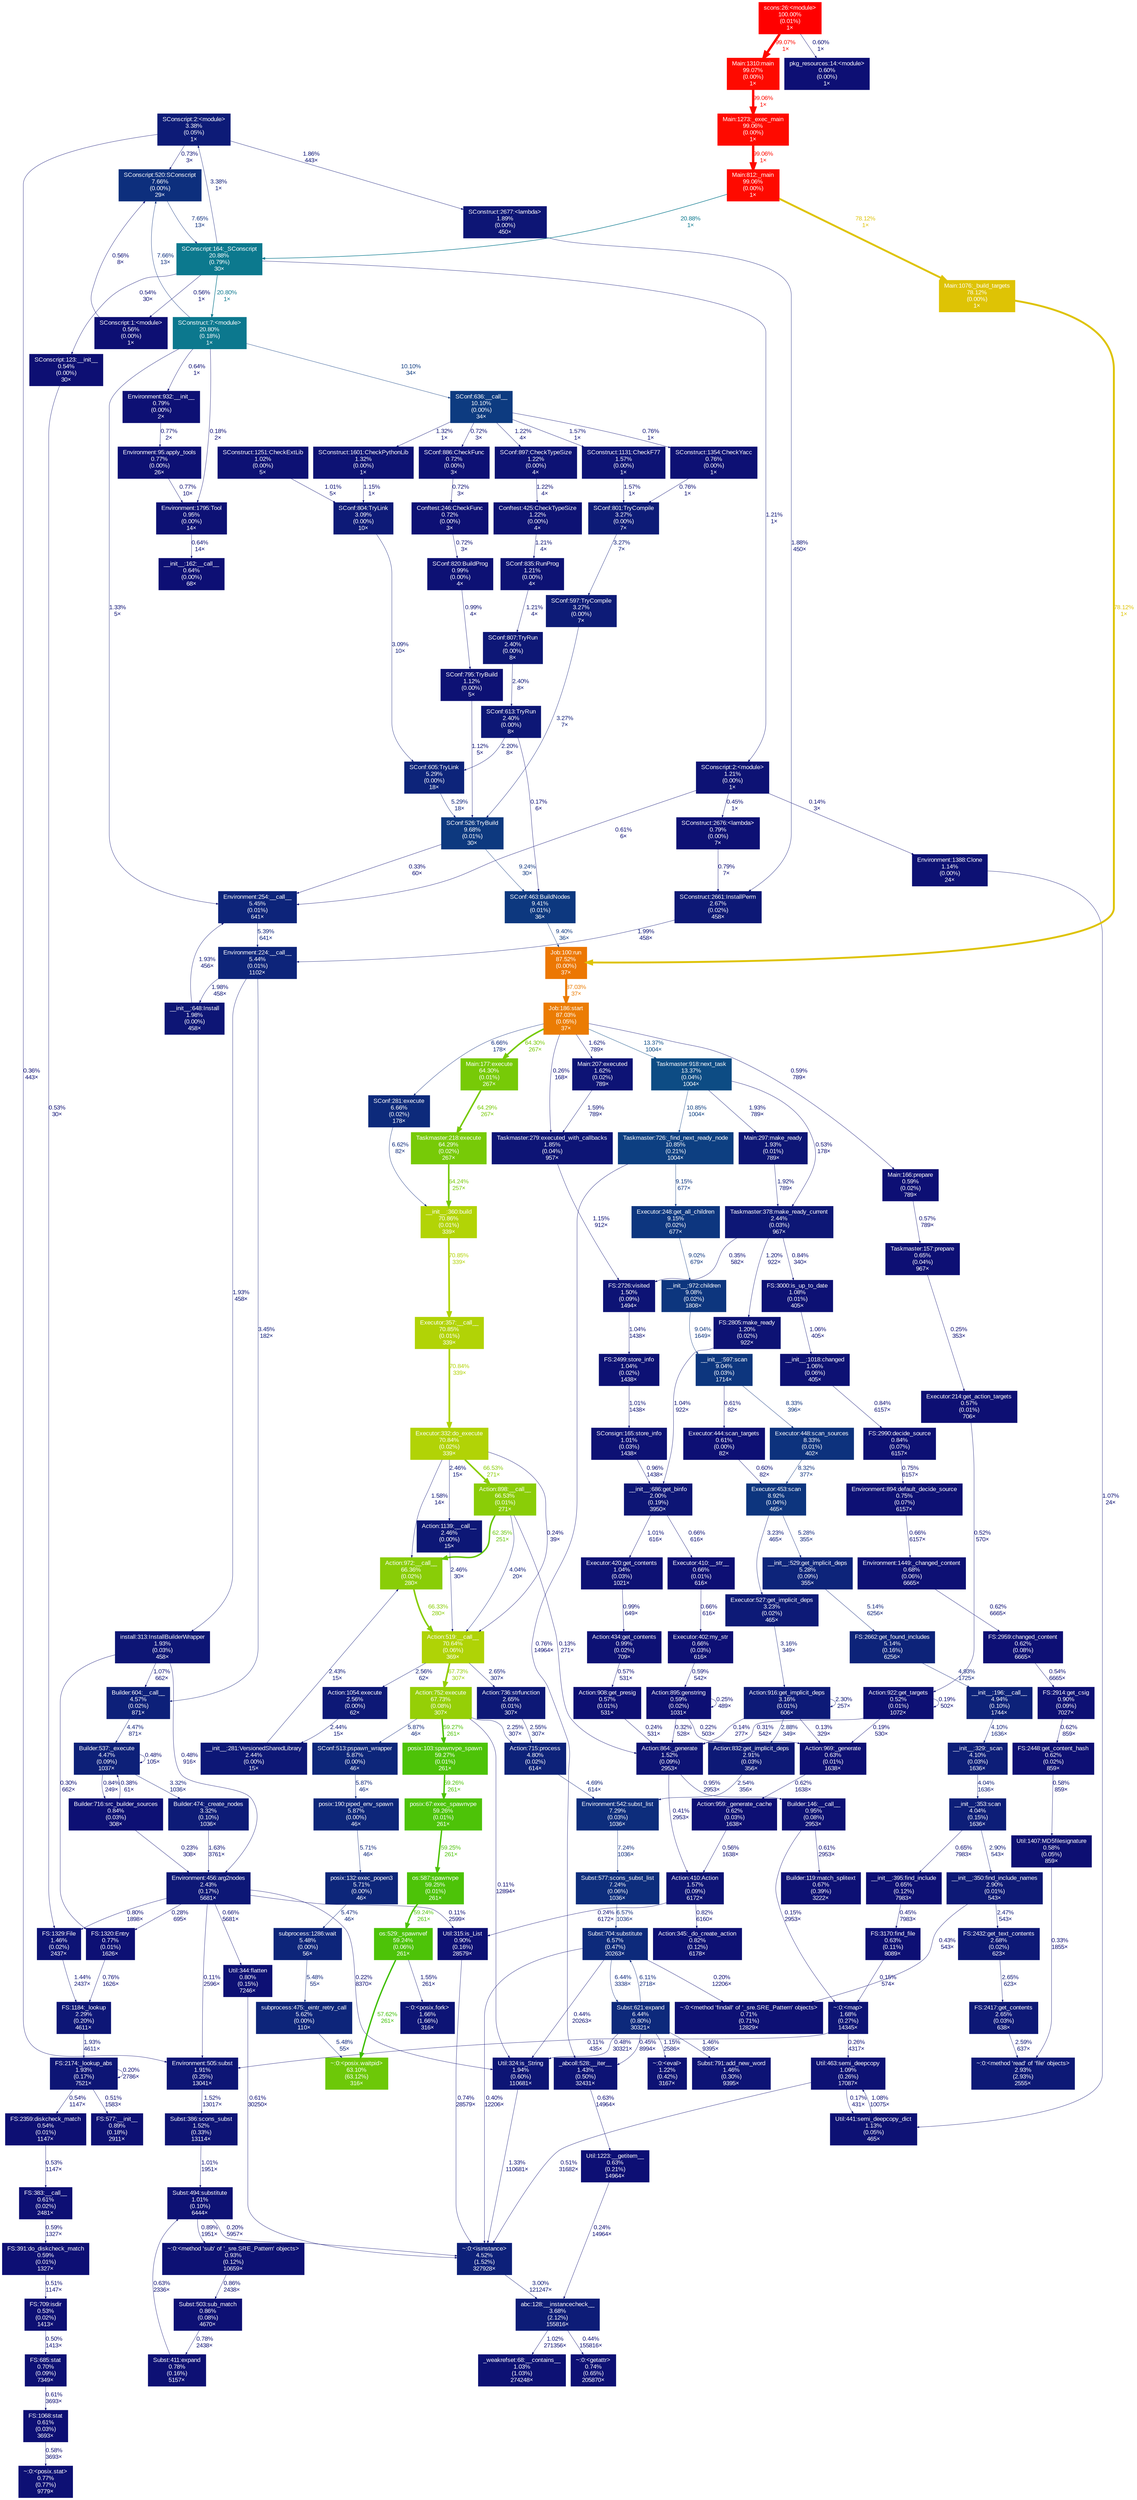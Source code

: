 digraph {
	graph [ranksep=0.25, fontname=Arial, nodesep=0.125];
	node [fontname=Arial, style=filled, height=0, width=0, shape=box, fontcolor=white];
	edge [fontname=Arial];
	0 [color="#0d1575", fontcolor="#ffffff", fontsize="10.00", label="FS:2174:_lookup_abs\n1.93%\n(0.17%)\n7521×"];
	0 -> 0 [color="#0d0e73", label="0.20%\n2786×", arrowsize="0.35", fontsize="10.00", fontcolor="#0d0e73", labeldistance="0.50", penwidth="0.50"];
	0 -> 924 [color="#0d0f73", label="0.51%\n1583×", arrowsize="0.35", fontsize="10.00", fontcolor="#0d0f73", labeldistance="0.50", penwidth="0.50"];
	0 -> 1458 [color="#0d0f73", label="0.54%\n1147×", arrowsize="0.35", fontsize="10.00", fontcolor="#0d0f73", labeldistance="0.50", penwidth="0.50"];
	1 [color="#0d1676", fontcolor="#ffffff", fontsize="10.00", label="FS:1184:_lookup\n2.29%\n(0.20%)\n4611×"];
	1 -> 0 [color="#0d1575", label="1.93%\n4611×", arrowsize="0.35", fontsize="10.00", fontcolor="#0d1575", labeldistance="0.50", penwidth="0.50"];
	3 [color="#0d1475", fontcolor="#ffffff", fontsize="10.00", label="Taskmaster:279:executed_with_callbacks\n1.85%\n(0.04%)\n957×"];
	3 -> 220 [color="#0d1174", label="1.15%\n912×", arrowsize="0.35", fontsize="10.00", fontcolor="#0d1174", labeldistance="0.50", penwidth="0.50"];
	8 [color="#0d3f81", fontcolor="#ffffff", fontsize="10.00", label="Taskmaster:726:_find_next_ready_node\n10.85%\n(0.21%)\n1004×"];
	8 -> 555 [color="#0d1074", label="0.76%\n14964×", arrowsize="0.35", fontsize="10.00", fontcolor="#0d1074", labeldistance="0.50", penwidth="0.50"];
	8 -> 1028 [color="#0d367f", label="9.15%\n677×", arrowsize="0.35", fontsize="10.00", fontcolor="#0d367f", labeldistance="0.50", penwidth="0.50"];
	12 [color="#0d1776", fontcolor="#ffffff", fontsize="10.00", label="__init__:281:VersionedSharedLibrary\n2.44%\n(0.00%)\n15×"];
	12 -> 1230 [color="#0d1776", label="2.43%\n15×", arrowsize="0.35", fontsize="10.00", fontcolor="#0d1776", labeldistance="0.50", penwidth="0.50"];
	13 [color="#0d1876", fontcolor="#ffffff", fontsize="10.00", label="Action:1054:execute\n2.56%\n(0.00%)\n62×"];
	13 -> 12 [color="#0d1776", label="2.44%\n15×", arrowsize="0.35", fontsize="10.00", fontcolor="#0d1776", labeldistance="0.50", penwidth="0.50"];
	24 [color="#0d2078", fontcolor="#ffffff", fontsize="10.00", label="Builder:537:_execute\n4.47%\n(0.09%)\n1037×"];
	24 -> 24 [color="#0d0f73", label="0.48%\n105×", arrowsize="0.35", fontsize="10.00", fontcolor="#0d0f73", labeldistance="0.50", penwidth="0.50"];
	24 -> 26 [color="#0d1b77", label="3.32%\n1036×", arrowsize="0.35", fontsize="10.00", fontcolor="#0d1b77", labeldistance="0.50", penwidth="0.50"];
	24 -> 237 [color="#0d1074", label="0.84%\n249×", arrowsize="0.35", fontsize="10.00", fontcolor="#0d1074", labeldistance="0.50", penwidth="0.50"];
	26 [color="#0d1b77", fontcolor="#ffffff", fontsize="10.00", label="Builder:474:_create_nodes\n3.32%\n(0.10%)\n1036×"];
	26 -> 250 [color="#0d1475", label="1.63%\n3761×", arrowsize="0.35", fontsize="10.00", fontcolor="#0d1475", labeldistance="0.50", penwidth="0.50"];
	34 [color="#0d297b", fontcolor="#ffffff", fontsize="10.00", label="Subst:621:expand\n6.44%\n(0.80%)\n30321×"];
	34 -> 571 [color="#0d1274", label="1.15%\n2586×", arrowsize="0.35", fontsize="10.00", fontcolor="#0d1274", labeldistance="0.50", penwidth="0.50"];
	34 -> 555 [color="#0d0f73", label="0.45%\n8994×", arrowsize="0.35", fontsize="10.00", fontcolor="#0d0f73", labeldistance="0.50", penwidth="0.50"];
	34 -> 556 [color="#0d287b", label="6.11%\n2718×", arrowsize="0.35", fontsize="10.00", fontcolor="#0d287b", labeldistance="0.50", penwidth="0.50"];
	34 -> 340 [color="#0d1375", label="1.46%\n9395×", arrowsize="0.35", fontsize="10.00", fontcolor="#0d1375", labeldistance="0.50", penwidth="0.50"];
	34 -> 1688 [color="#0d0f73", label="0.48%\n30321×", arrowsize="0.35", fontsize="10.00", fontcolor="#0d0f73", labeldistance="0.50", penwidth="0.50"];
	47 [color="#0c798e", fontcolor="#ffffff", fontsize="10.00", label="SConscript:164:_SConscript\n20.88%\n(0.79%)\n30×"];
	47 -> 262 [color="#0d1274", label="1.21%\n1×", arrowsize="0.35", fontsize="10.00", fontcolor="#0d1274", labeldistance="0.50", penwidth="0.50"];
	47 -> 1199 [color="#0d0f73", label="0.56%\n1×", arrowsize="0.35", fontsize="10.00", fontcolor="#0d0f73", labeldistance="0.50", penwidth="0.50"];
	47 -> 329 [color="#0c788e", label="20.80%\n1×", arrowsize="0.46", fontsize="10.00", fontcolor="#0c788e", labeldistance="0.83", penwidth="0.83"];
	47 -> 335 [color="#0d1b77", label="3.38%\n1×", arrowsize="0.35", fontsize="10.00", fontcolor="#0d1b77", labeldistance="0.50", penwidth="0.50"];
	47 -> 1117 [color="#0d0f73", label="0.54%\n30×", arrowsize="0.35", fontsize="10.00", fontcolor="#0d0f73", labeldistance="0.50", penwidth="0.50"];
	53 [color="#0d397f", fontcolor="#ffffff", fontsize="10.00", label="SConf:526:TryBuild\n9.68%\n(0.01%)\n30×"];
	53 -> 1233 [color="#0d0e73", label="0.33%\n60×", arrowsize="0.35", fontsize="10.00", fontcolor="#0d0e73", labeldistance="0.50", penwidth="0.50"];
	53 -> 349 [color="#0d377f", label="9.24%\n30×", arrowsize="0.35", fontsize="10.00", fontcolor="#0d377f", labeldistance="0.50", penwidth="0.50"];
	87 [color="#0d267a", fontcolor="#ffffff", fontsize="10.00", label="posix:190:piped_env_spawn\n5.87%\n(0.00%)\n46×"];
	87 -> 236 [color="#0d267a", label="5.71%\n46×", arrowsize="0.35", fontsize="10.00", fontcolor="#0d267a", labeldistance="0.50", penwidth="0.50"];
	88 [color="#0d267a", fontcolor="#ffffff", fontsize="10.00", label="SConf:513:pspawn_wrapper\n5.87%\n(0.00%)\n46×"];
	88 -> 87 [color="#0d267a", label="5.87%\n46×", arrowsize="0.35", fontsize="10.00", fontcolor="#0d267a", labeldistance="0.50", penwidth="0.50"];
	91 [color="#0d1a77", fontcolor="#ffffff", fontsize="10.00", label="Executor:527:get_implicit_deps\n3.23%\n(0.02%)\n465×"];
	91 -> 931 [color="#0d1a77", label="3.16%\n349×", arrowsize="0.35", fontsize="10.00", fontcolor="#0d1a77", labeldistance="0.50", penwidth="0.50"];
	100 [color="#0d3b80", fontcolor="#ffffff", fontsize="10.00", label="SConf:636:__call__\n10.10%\n(0.00%)\n34×"];
	100 -> 707 [color="#0d1074", label="0.76%\n1×", arrowsize="0.35", fontsize="10.00", fontcolor="#0d1074", labeldistance="0.50", penwidth="0.50"];
	100 -> 1605 [color="#0d1274", label="1.22%\n4×", arrowsize="0.35", fontsize="10.00", fontcolor="#0d1274", labeldistance="0.50", penwidth="0.50"];
	100 -> 709 [color="#0d1375", label="1.57%\n1×", arrowsize="0.35", fontsize="10.00", fontcolor="#0d1375", labeldistance="0.50", penwidth="0.50"];
	100 -> 711 [color="#0d1274", label="1.32%\n1×", arrowsize="0.35", fontsize="10.00", fontcolor="#0d1274", labeldistance="0.50", penwidth="0.50"];
	100 -> 338 [color="#0d1074", label="0.72%\n3×", arrowsize="0.35", fontsize="10.00", fontcolor="#0d1074", labeldistance="0.50", penwidth="0.50"];
	118 [color="#0d1174", fontcolor="#ffffff", fontsize="10.00", label="Util:463:semi_deepcopy\n1.09%\n(0.26%)\n17087×"];
	118 -> 1158 [color="#0d0d73", label="0.17%\n431×", arrowsize="0.35", fontsize="10.00", fontcolor="#0d0d73", labeldistance="0.50", penwidth="0.50"];
	118 -> 1540 [color="#0d0f73", label="0.51%\n31682×", arrowsize="0.35", fontsize="10.00", fontcolor="#0d0f73", labeldistance="0.50", penwidth="0.50"];
	144 [color="#fe0a00", fontcolor="#ffffff", fontsize="10.00", label="Main:1310:main\n99.07%\n(0.00%)\n1×"];
	144 -> 540 [color="#fe0a00", label="99.06%\n1×", arrowsize="1.00", fontsize="10.00", fontcolor="#fe0a00", labeldistance="3.96", penwidth="3.96"];
	154 [color="#0d1575", fontcolor="#ffffff", fontsize="10.00", label="__init__:686:get_binfo\n2.00%\n(0.19%)\n3950×"];
	154 -> 958 [color="#0d1174", label="1.01%\n616×", arrowsize="0.35", fontsize="10.00", fontcolor="#0d1174", labeldistance="0.50", penwidth="0.50"];
	154 -> 473 [color="#0d0f74", label="0.66%\n616×", arrowsize="0.35", fontsize="10.00", fontcolor="#0d0f74", labeldistance="0.50", penwidth="0.50"];
	168 [color="#eb7c03", fontcolor="#ffffff", fontsize="10.00", label="Job:186:start\n87.03%\n(0.05%)\n37×"];
	168 -> 225 [color="#0d1375", label="1.62%\n789×", arrowsize="0.35", fontsize="10.00", fontcolor="#0d1375", labeldistance="0.50", penwidth="0.50"];
	168 -> 290 [color="#0d4c84", label="13.37%\n1004×", arrowsize="0.37", fontsize="10.00", fontcolor="#0d4c84", labeldistance="0.53", penwidth="0.53"];
	168 -> 3 [color="#0d0e73", label="0.26%\n168×", arrowsize="0.35", fontsize="10.00", fontcolor="#0d0e73", labeldistance="0.50", penwidth="0.50"];
	168 -> 1455 [color="#77ca07", label="64.30%\n267×", arrowsize="0.80", fontsize="10.00", fontcolor="#77ca07", labeldistance="2.57", penwidth="2.57"];
	168 -> 1048 [color="#0d0f74", label="0.59%\n789×", arrowsize="0.35", fontsize="10.00", fontcolor="#0d0f74", labeldistance="0.50", penwidth="0.50"];
	168 -> 218 [color="#0d2a7b", label="6.66%\n178×", arrowsize="0.35", fontsize="10.00", fontcolor="#0d2a7b", labeldistance="0.50", penwidth="0.50"];
	178 [color="#0d2279", fontcolor="#ffffff", fontsize="10.00", label="__init__:196:__call__\n4.94%\n(0.10%)\n1744×"];
	178 -> 615 [color="#0d1e78", label="4.10%\n1636×", arrowsize="0.35", fontsize="10.00", fontcolor="#0d1e78", labeldistance="0.50", penwidth="0.50"];
	183 [color="#0d0f74", fontcolor="#ffffff", fontsize="10.00", label="FS:2959:changed_content\n0.62%\n(0.08%)\n6665×"];
	183 -> 480 [color="#0d0f73", label="0.54%\n6665×", arrowsize="0.35", fontsize="10.00", fontcolor="#0d0f73", labeldistance="0.50", penwidth="0.50"];
	184 [color="#0d1074", fontcolor="#ffffff", fontsize="10.00", label="Environment:1449:_changed_content\n0.68%\n(0.06%)\n6665×"];
	184 -> 183 [color="#0d0f74", label="0.62%\n6665×", arrowsize="0.35", fontsize="10.00", fontcolor="#0d0f74", labeldistance="0.50", penwidth="0.50"];
	187 [color="#0d0f74", fontcolor="#ffffff", fontsize="10.00", label="__init__:162:__call__\n0.64%\n(0.00%)\n68×"];
	218 [color="#0d2a7b", fontcolor="#ffffff", fontsize="10.00", label="SConf:281:execute\n6.66%\n(0.02%)\n178×"];
	218 -> 291 [color="#0d2a7b", label="6.62%\n82×", arrowsize="0.35", fontsize="10.00", fontcolor="#0d2a7b", labeldistance="0.50", penwidth="0.50"];
	219 [color="#0d1776", fontcolor="#ffffff", fontsize="10.00", label="Taskmaster:378:make_ready_current\n2.44%\n(0.03%)\n967×"];
	219 -> 1059 [color="#0d1074", label="0.84%\n340×", arrowsize="0.35", fontsize="10.00", fontcolor="#0d1074", labeldistance="0.50", penwidth="0.50"];
	219 -> 220 [color="#0d0e73", label="0.35%\n582×", arrowsize="0.35", fontsize="10.00", fontcolor="#0d0e73", labeldistance="0.50", penwidth="0.50"];
	219 -> 698 [color="#0d1274", label="1.20%\n922×", arrowsize="0.35", fontsize="10.00", fontcolor="#0d1274", labeldistance="0.50", penwidth="0.50"];
	220 [color="#0d1375", fontcolor="#ffffff", fontsize="10.00", label="FS:2726:visited\n1.50%\n(0.09%)\n1494×"];
	220 -> 870 [color="#0d1174", label="1.04%\n1438×", arrowsize="0.35", fontsize="10.00", fontcolor="#0d1174", labeldistance="0.50", penwidth="0.50"];
	222 [color="#0d367e", fontcolor="#ffffff", fontsize="10.00", label="__init__:597:scan\n9.04%\n(0.03%)\n1714×"];
	222 -> 1125 [color="#0d0f74", label="0.61%\n82×", arrowsize="0.35", fontsize="10.00", fontcolor="#0d0f74", labeldistance="0.50", penwidth="0.50"];
	222 -> 1468 [color="#0d327d", label="8.33%\n396×", arrowsize="0.35", fontsize="10.00", fontcolor="#0d327d", labeldistance="0.50", penwidth="0.50"];
	224 [color="#0d1174", fontcolor="#ffffff", fontsize="10.00", label="__init__:1018:changed\n1.06%\n(0.06%)\n405×"];
	224 -> 343 [color="#0d1074", label="0.84%\n6157×", arrowsize="0.35", fontsize="10.00", fontcolor="#0d1074", labeldistance="0.50", penwidth="0.50"];
	225 [color="#0d1375", fontcolor="#ffffff", fontsize="10.00", label="Main:207:executed\n1.62%\n(0.02%)\n789×"];
	225 -> 3 [color="#0d1375", label="1.59%\n789×", arrowsize="0.35", fontsize="10.00", fontcolor="#0d1375", labeldistance="0.50", penwidth="0.50"];
	230 [color="#0d2279", fontcolor="#ffffff", fontsize="10.00", label="Action:715:process\n4.80%\n(0.02%)\n614×"];
	230 -> 1296 [color="#0d2179", label="4.69%\n614×", arrowsize="0.35", fontsize="10.00", fontcolor="#0d2179", labeldistance="0.50", penwidth="0.50"];
	231 [color="#0d257a", fontcolor="#ffffff", fontsize="10.00", label="subprocess:1286:wait\n5.48%\n(0.00%)\n56×"];
	231 -> 470 [color="#0d257a", label="5.48%\n55×", arrowsize="0.35", fontsize="10.00", fontcolor="#0d257a", labeldistance="0.50", penwidth="0.50"];
	236 [color="#0d267a", fontcolor="#ffffff", fontsize="10.00", label="posix:132:exec_popen3\n5.71%\n(0.00%)\n46×"];
	236 -> 231 [color="#0d257a", label="5.47%\n46×", arrowsize="0.35", fontsize="10.00", fontcolor="#0d257a", labeldistance="0.50", penwidth="0.50"];
	237 [color="#0d1074", fontcolor="#ffffff", fontsize="10.00", label="Builder:716:src_builder_sources\n0.84%\n(0.03%)\n308×"];
	237 -> 24 [color="#0d0e73", label="0.38%\n61×", arrowsize="0.35", fontsize="10.00", fontcolor="#0d0e73", labeldistance="0.50", penwidth="0.50"];
	237 -> 250 [color="#0d0e73", label="0.23%\n308×", arrowsize="0.35", fontsize="10.00", fontcolor="#0d0e73", labeldistance="0.50", penwidth="0.50"];
	238 [color="#0d367e", fontcolor="#ffffff", fontsize="10.00", label="__init__:972:children\n9.08%\n(0.02%)\n1808×"];
	238 -> 222 [color="#0d367e", label="9.04%\n1649×", arrowsize="0.35", fontsize="10.00", fontcolor="#0d367e", labeldistance="0.50", penwidth="0.50"];
	241 [color="#0d1475", fontcolor="#ffffff", fontsize="10.00", label="~:0:<map>\n1.68%\n(0.27%)\n14345×"];
	241 -> 118 [color="#0d0e73", label="0.26%\n4317×", arrowsize="0.35", fontsize="10.00", fontcolor="#0d0e73", labeldistance="0.50", penwidth="0.50"];
	241 -> 382 [color="#0d0d73", label="0.11%\n435×", arrowsize="0.35", fontsize="10.00", fontcolor="#0d0d73", labeldistance="0.50", penwidth="0.50"];
	247 [color="#0d1776", fontcolor="#ffffff", fontsize="10.00", label="SConf:613:TryRun\n2.40%\n(0.00%)\n8×"];
	247 -> 495 [color="#0d1676", label="2.20%\n8×", arrowsize="0.35", fontsize="10.00", fontcolor="#0d1676", labeldistance="0.50", penwidth="0.50"];
	247 -> 349 [color="#0d0d73", label="0.17%\n6×", arrowsize="0.35", fontsize="10.00", fontcolor="#0d0d73", labeldistance="0.50", penwidth="0.50"];
	248 [color="#0d1074", fontcolor="#ffffff", fontsize="10.00", label="FS:1320:Entry\n0.77%\n(0.01%)\n1626×"];
	248 -> 1 [color="#0d1074", label="0.76%\n1626×", arrowsize="0.35", fontsize="10.00", fontcolor="#0d1074", labeldistance="0.50", penwidth="0.50"];
	249 [color="#0d1575", fontcolor="#ffffff", fontsize="10.00", label="install:313:InstallBuilderWrapper\n1.93%\n(0.03%)\n458×"];
	249 -> 248 [color="#0d0e73", label="0.30%\n662×", arrowsize="0.35", fontsize="10.00", fontcolor="#0d0e73", labeldistance="0.50", penwidth="0.50"];
	249 -> 456 [color="#0d1174", label="1.07%\n662×", arrowsize="0.35", fontsize="10.00", fontcolor="#0d1174", labeldistance="0.50", penwidth="0.50"];
	249 -> 250 [color="#0d0f73", label="0.48%\n916×", arrowsize="0.35", fontsize="10.00", fontcolor="#0d0f73", labeldistance="0.50", penwidth="0.50"];
	250 [color="#0d1776", fontcolor="#ffffff", fontsize="10.00", label="Environment:456:arg2nodes\n2.43%\n(0.17%)\n5681×"];
	250 -> 1037 [color="#0d1074", label="0.80%\n1898×", arrowsize="0.35", fontsize="10.00", fontcolor="#0d1074", labeldistance="0.50", penwidth="0.50"];
	250 -> 1360 [color="#0d0f74", label="0.66%\n5681×", arrowsize="0.35", fontsize="10.00", fontcolor="#0d0f74", labeldistance="0.50", penwidth="0.50"];
	250 -> 1688 [color="#0d0e73", label="0.22%\n8370×", arrowsize="0.35", fontsize="10.00", fontcolor="#0d0e73", labeldistance="0.50", penwidth="0.50"];
	250 -> 1687 [color="#0d0d73", label="0.11%\n2599×", arrowsize="0.35", fontsize="10.00", fontcolor="#0d0d73", labeldistance="0.50", penwidth="0.50"];
	250 -> 248 [color="#0d0e73", label="0.28%\n695×", arrowsize="0.35", fontsize="10.00", fontcolor="#0d0e73", labeldistance="0.50", penwidth="0.50"];
	250 -> 382 [color="#0d0d73", label="0.11%\n2596×", arrowsize="0.35", fontsize="10.00", fontcolor="#0d0d73", labeldistance="0.50", penwidth="0.50"];
	253 [color="#0d1074", fontcolor="#ffffff", fontsize="10.00", label="FS:685:stat\n0.70%\n(0.09%)\n7349×"];
	253 -> 502 [color="#0d0f74", label="0.61%\n3693×", arrowsize="0.35", fontsize="10.00", fontcolor="#0d0f74", labeldistance="0.50", penwidth="0.50"];
	255 [color="#0d0f73", fontcolor="#ffffff", fontsize="10.00", label="FS:709:isdir\n0.53%\n(0.02%)\n1413×"];
	255 -> 253 [color="#0d0f73", label="0.50%\n1413×", arrowsize="0.35", fontsize="10.00", fontcolor="#0d0f73", labeldistance="0.50", penwidth="0.50"];
	262 [color="#0d1274", fontcolor="#ffffff", fontsize="10.00", label="SConscript:2:<module>\n1.21%\n(0.00%)\n1×"];
	262 -> 1233 [color="#0d0f74", label="0.61%\n6×", arrowsize="0.35", fontsize="10.00", fontcolor="#0d0f74", labeldistance="0.50", penwidth="0.50"];
	262 -> 753 [color="#0d0d73", label="0.14%\n3×", arrowsize="0.35", fontsize="10.00", fontcolor="#0d0d73", labeldistance="0.50", penwidth="0.50"];
	262 -> 1373 [color="#0d0f73", label="0.45%\n1×", arrowsize="0.35", fontsize="10.00", fontcolor="#0d0f73", labeldistance="0.50", penwidth="0.50"];
	267 [color="#0d1e78", fontcolor="#ffffff", fontsize="10.00", label="__init__:353:scan\n4.04%\n(0.15%)\n1636×"];
	267 -> 545 [color="#0d0f74", label="0.65%\n7983×", arrowsize="0.35", fontsize="10.00", fontcolor="#0d0f74", labeldistance="0.50", penwidth="0.50"];
	267 -> 1136 [color="#0d1976", label="2.90%\n543×", arrowsize="0.35", fontsize="10.00", fontcolor="#0d1976", labeldistance="0.50", penwidth="0.50"];
	286 [color="#0d0f74", fontcolor="#ffffff", fontsize="10.00", label="pkg_resources:14:<module>\n0.60%\n(0.00%)\n1×"];
	290 [color="#0d4c84", fontcolor="#ffffff", fontsize="10.00", label="Taskmaster:918:next_task\n13.37%\n(0.04%)\n1004×"];
	290 -> 219 [color="#0d0f73", label="0.53%\n178×", arrowsize="0.35", fontsize="10.00", fontcolor="#0d0f73", labeldistance="0.50", penwidth="0.50"];
	290 -> 8 [color="#0d3f81", label="10.85%\n1004×", arrowsize="0.35", fontsize="10.00", fontcolor="#0d3f81", labeldistance="0.50", penwidth="0.50"];
	290 -> 1727 [color="#0d1575", label="1.93%\n789×", arrowsize="0.35", fontsize="10.00", fontcolor="#0d1575", labeldistance="0.50", penwidth="0.50"];
	291 [color="#b2d406", fontcolor="#ffffff", fontsize="10.00", label="__init__:360:build\n70.86%\n(0.01%)\n339×"];
	291 -> 964 [color="#b1d306", label="70.85%\n339×", arrowsize="0.84", fontsize="10.00", fontcolor="#b1d306", labeldistance="2.83", penwidth="2.83"];
	293 [color="#0d0f74", fontcolor="#ffffff", fontsize="10.00", label="Taskmaster:157:prepare\n0.65%\n(0.04%)\n967×"];
	293 -> 1126 [color="#0d0e73", label="0.25%\n353×", arrowsize="0.35", fontsize="10.00", fontcolor="#0d0e73", labeldistance="0.50", penwidth="0.50"];
	302 [color="#0d1174", fontcolor="#ffffff", fontsize="10.00", label="Action:434:get_contents\n0.99%\n(0.02%)\n709×"];
	302 -> 1543 [color="#0d0f73", label="0.57%\n531×", arrowsize="0.35", fontsize="10.00", fontcolor="#0d0f73", labeldistance="0.50", penwidth="0.50"];
	311 [color="#0d2379", fontcolor="#ffffff", fontsize="10.00", label="FS:2662:get_found_includes\n5.14%\n(0.16%)\n6256×"];
	311 -> 178 [color="#0d2279", label="4.93%\n1725×", arrowsize="0.35", fontsize="10.00", fontcolor="#0d2279", labeldistance="0.50", penwidth="0.50"];
	329 [color="#0c788e", fontcolor="#ffffff", fontsize="10.00", label="SConstruct:7:<module>\n20.80%\n(0.18%)\n1×"];
	329 -> 401 [color="#0d0d73", label="0.18%\n2×", arrowsize="0.35", fontsize="10.00", fontcolor="#0d0d73", labeldistance="0.50", penwidth="0.50"];
	329 -> 760 [color="#0d0f74", label="0.64%\n1×", arrowsize="0.35", fontsize="10.00", fontcolor="#0d0f74", labeldistance="0.50", penwidth="0.50"];
	329 -> 100 [color="#0d3b80", label="10.10%\n34×", arrowsize="0.35", fontsize="10.00", fontcolor="#0d3b80", labeldistance="0.50", penwidth="0.50"];
	329 -> 1233 [color="#0d1274", label="1.33%\n5×", arrowsize="0.35", fontsize="10.00", fontcolor="#0d1274", labeldistance="0.50", penwidth="0.50"];
	329 -> 489 [color="#0d2f7d", label="7.66%\n13×", arrowsize="0.35", fontsize="10.00", fontcolor="#0d2f7d", labeldistance="0.50", penwidth="0.50"];
	331 [color="#0d1375", fontcolor="#ffffff", fontsize="10.00", label="Subst:386:scons_subst\n1.52%\n(0.33%)\n13114×"];
	331 -> 544 [color="#0d1174", label="1.01%\n1951×", arrowsize="0.35", fontsize="10.00", fontcolor="#0d1174", labeldistance="0.50", penwidth="0.50"];
	335 [color="#0d1b77", fontcolor="#ffffff", fontsize="10.00", label="SConscript:2:<module>\n3.38%\n(0.05%)\n1×"];
	335 -> 1356 [color="#0d1575", label="1.86%\n443×", arrowsize="0.35", fontsize="10.00", fontcolor="#0d1575", labeldistance="0.50", penwidth="0.50"];
	335 -> 382 [color="#0d0e73", label="0.36%\n443×", arrowsize="0.35", fontsize="10.00", fontcolor="#0d0e73", labeldistance="0.50", penwidth="0.50"];
	335 -> 489 [color="#0d1074", label="0.73%\n3×", arrowsize="0.35", fontsize="10.00", fontcolor="#0d1074", labeldistance="0.50", penwidth="0.50"];
	337 [color="#0d1074", fontcolor="#ffffff", fontsize="10.00", label="Conftest:246:CheckFunc\n0.72%\n(0.00%)\n3×"];
	337 -> 593 [color="#0d1074", label="0.72%\n3×", arrowsize="0.35", fontsize="10.00", fontcolor="#0d1074", labeldistance="0.50", penwidth="0.50"];
	338 [color="#0d1074", fontcolor="#ffffff", fontsize="10.00", label="SConf:886:CheckFunc\n0.72%\n(0.00%)\n3×"];
	338 -> 337 [color="#0d1074", label="0.72%\n3×", arrowsize="0.35", fontsize="10.00", fontcolor="#0d1074", labeldistance="0.50", penwidth="0.50"];
	340 [color="#0d1375", fontcolor="#ffffff", fontsize="10.00", label="Subst:791:add_new_word\n1.46%\n(0.30%)\n9395×"];
	343 [color="#0d1074", fontcolor="#ffffff", fontsize="10.00", label="FS:2990:decide_source\n0.84%\n(0.07%)\n6157×"];
	343 -> 1260 [color="#0d1074", label="0.75%\n6157×", arrowsize="0.35", fontsize="10.00", fontcolor="#0d1074", labeldistance="0.50", penwidth="0.50"];
	345 [color="#ff0000", fontcolor="#ffffff", fontsize="10.00", label="scons:26:<module>\n100.00%\n(0.01%)\n1×"];
	345 -> 144 [color="#fe0a00", label="99.07%\n1×", arrowsize="1.00", fontsize="10.00", fontcolor="#fe0a00", labeldistance="3.96", penwidth="3.96"];
	345 -> 286 [color="#0d0f74", label="0.60%\n1×", arrowsize="0.35", fontsize="10.00", fontcolor="#0d0f74", labeldistance="0.50", penwidth="0.50"];
	349 [color="#0d387f", fontcolor="#ffffff", fontsize="10.00", label="SConf:463:BuildNodes\n9.41%\n(0.01%)\n36×"];
	349 -> 1192 [color="#0d387f", label="9.40%\n36×", arrowsize="0.35", fontsize="10.00", fontcolor="#0d387f", labeldistance="0.50", penwidth="0.50"];
	350 [color="#fe0a00", fontcolor="#ffffff", fontsize="10.00", label="Main:812:_main\n99.06%\n(0.00%)\n1×"];
	350 -> 642 [color="#dec305", label="78.12%\n1×", arrowsize="0.88", fontsize="10.00", fontcolor="#dec305", labeldistance="3.12", penwidth="3.12"];
	350 -> 47 [color="#0c798e", label="20.88%\n1×", arrowsize="0.46", fontsize="10.00", fontcolor="#0c798e", labeldistance="0.84", penwidth="0.84"];
	352 [color="#0d247a", fontcolor="#ffffff", fontsize="10.00", label="Environment:224:__call__\n5.44%\n(0.01%)\n1102×"];
	352 -> 456 [color="#0d1b77", label="3.45%\n182×", arrowsize="0.35", fontsize="10.00", fontcolor="#0d1b77", labeldistance="0.50", penwidth="0.50"];
	352 -> 917 [color="#0d1575", label="1.98%\n458×", arrowsize="0.35", fontsize="10.00", fontcolor="#0d1575", labeldistance="0.50", penwidth="0.50"];
	352 -> 249 [color="#0d1575", label="1.93%\n458×", arrowsize="0.35", fontsize="10.00", fontcolor="#0d1575", labeldistance="0.50", penwidth="0.50"];
	363 [color="#0d357e", fontcolor="#ffffff", fontsize="10.00", label="Executor:453:scan\n8.92%\n(0.04%)\n465×"];
	363 -> 850 [color="#0d247a", label="5.28%\n355×", arrowsize="0.35", fontsize="10.00", fontcolor="#0d247a", labeldistance="0.50", penwidth="0.50"];
	363 -> 91 [color="#0d1a77", label="3.23%\n465×", arrowsize="0.35", fontsize="10.00", fontcolor="#0d1a77", labeldistance="0.50", penwidth="0.50"];
	371 [color="#0d0f74", fontcolor="#ffffff", fontsize="10.00", label="Action:959:_generate_cache\n0.62%\n(0.03%)\n1638×"];
	371 -> 840 [color="#0d0f73", label="0.56%\n1638×", arrowsize="0.35", fontsize="10.00", fontcolor="#0d0f73", labeldistance="0.50", penwidth="0.50"];
	372 [color="#0d0f74", fontcolor="#ffffff", fontsize="10.00", label="Action:969:_generate\n0.63%\n(0.01%)\n1638×"];
	372 -> 371 [color="#0d0f74", label="0.62%\n1638×", arrowsize="0.35", fontsize="10.00", fontcolor="#0d0f74", labeldistance="0.50", penwidth="0.50"];
	382 [color="#0d1575", fontcolor="#ffffff", fontsize="10.00", label="Environment:505:subst\n1.91%\n(0.25%)\n13041×"];
	382 -> 331 [color="#0d1375", label="1.52%\n13017×", arrowsize="0.35", fontsize="10.00", fontcolor="#0d1375", labeldistance="0.50", penwidth="0.50"];
	399 [color="#0d1876", fontcolor="#ffffff", fontsize="10.00", label="Action:736:strfunction\n2.65%\n(0.01%)\n307×"];
	399 -> 230 [color="#0d1776", label="2.55%\n307×", arrowsize="0.35", fontsize="10.00", fontcolor="#0d1776", labeldistance="0.50", penwidth="0.50"];
	401 [color="#0d1174", fontcolor="#ffffff", fontsize="10.00", label="Environment:1795:Tool\n0.95%\n(0.00%)\n14×"];
	401 -> 187 [color="#0d0f74", label="0.64%\n14×", arrowsize="0.35", fontsize="10.00", fontcolor="#0d0f74", labeldistance="0.50", penwidth="0.50"];
	418 [color="#95cf07", fontcolor="#ffffff", fontsize="10.00", label="Action:752:execute\n67.73%\n(0.08%)\n307×"];
	418 -> 230 [color="#0d1676", label="2.25%\n307×", arrowsize="0.35", fontsize="10.00", fontcolor="#0d1676", labeldistance="0.50", penwidth="0.50"];
	418 -> 1352 [color="#4dc308", label="59.27%\n261×", arrowsize="0.77", fontsize="10.00", fontcolor="#4dc308", labeldistance="2.37", penwidth="2.37"];
	418 -> 1688 [color="#0d0d73", label="0.11%\n12894×", arrowsize="0.35", fontsize="10.00", fontcolor="#0d0d73", labeldistance="0.50", penwidth="0.50"];
	418 -> 88 [color="#0d267a", label="5.87%\n46×", arrowsize="0.35", fontsize="10.00", fontcolor="#0d267a", labeldistance="0.50", penwidth="0.50"];
	440 [color="#0d1174", fontcolor="#ffffff", fontsize="10.00", label="SConstruct:1251:CheckExtLib\n1.02%\n(0.00%)\n5×"];
	440 -> 820 [color="#0d1174", label="1.01%\n5×", arrowsize="0.35", fontsize="10.00", fontcolor="#0d1174", labeldistance="0.50", penwidth="0.50"];
	454 [color="#0d2d7c", fontcolor="#ffffff", fontsize="10.00", label="Subst:577:scons_subst_list\n7.24%\n(0.06%)\n1036×"];
	454 -> 556 [color="#0d2a7b", label="6.57%\n1036×", arrowsize="0.35", fontsize="10.00", fontcolor="#0d2a7b", labeldistance="0.50", penwidth="0.50"];
	456 [color="#0d2079", fontcolor="#ffffff", fontsize="10.00", label="Builder:604:__call__\n4.57%\n(0.02%)\n871×"];
	456 -> 24 [color="#0d2078", label="4.47%\n871×", arrowsize="0.35", fontsize="10.00", fontcolor="#0d2078", labeldistance="0.50", penwidth="0.50"];
	457 [color="#0d1074", fontcolor="#ffffff", fontsize="10.00", label="Subst:411:expand\n0.78%\n(0.16%)\n5157×"];
	457 -> 544 [color="#0d0f74", label="0.63%\n2336×", arrowsize="0.35", fontsize="10.00", fontcolor="#0d0f74", labeldistance="0.50", penwidth="0.50"];
	465 [color="#0d1074", fontcolor="#ffffff", fontsize="10.00", label="~:0:<getattr>\n0.74%\n(0.65%)\n205870×"];
	470 [color="#0d257a", fontcolor="#ffffff", fontsize="10.00", label="subprocess:475:_eintr_retry_call\n5.62%\n(0.00%)\n110×"];
	470 -> 1583 [color="#0d257a", label="5.48%\n55×", arrowsize="0.35", fontsize="10.00", fontcolor="#0d257a", labeldistance="0.50", penwidth="0.50"];
	472 [color="#0d0f74", fontcolor="#ffffff", fontsize="10.00", label="Executor:402:my_str\n0.66%\n(0.03%)\n616×"];
	472 -> 932 [color="#0d0f73", label="0.59%\n542×", arrowsize="0.35", fontsize="10.00", fontcolor="#0d0f73", labeldistance="0.50", penwidth="0.50"];
	473 [color="#0d0f74", fontcolor="#ffffff", fontsize="10.00", label="Executor:410:__str__\n0.66%\n(0.01%)\n616×"];
	473 -> 472 [color="#0d0f74", label="0.66%\n616×", arrowsize="0.35", fontsize="10.00", fontcolor="#0d0f74", labeldistance="0.50", penwidth="0.50"];
	480 [color="#0d1074", fontcolor="#ffffff", fontsize="10.00", label="FS:2914:get_csig\n0.90%\n(0.09%)\n7027×"];
	480 -> 614 [color="#0d0f74", label="0.62%\n859×", arrowsize="0.35", fontsize="10.00", fontcolor="#0d0f74", labeldistance="0.50", penwidth="0.50"];
	489 [color="#0d2f7d", fontcolor="#ffffff", fontsize="10.00", label="SConscript:520:SConscript\n7.66%\n(0.00%)\n29×"];
	489 -> 47 [color="#0d2f7d", label="7.65%\n13×", arrowsize="0.35", fontsize="10.00", fontcolor="#0d2f7d", labeldistance="0.50", penwidth="0.50"];
	495 [color="#0d247a", fontcolor="#ffffff", fontsize="10.00", label="SConf:605:TryLink\n5.29%\n(0.00%)\n18×"];
	495 -> 53 [color="#0d247a", label="5.29%\n18×", arrowsize="0.35", fontsize="10.00", fontcolor="#0d247a", labeldistance="0.50", penwidth="0.50"];
	496 [color="#0d1174", fontcolor="#ffffff", fontsize="10.00", label="SConf:795:TryBuild\n1.12%\n(0.00%)\n5×"];
	496 -> 53 [color="#0d1174", label="1.12%\n5×", arrowsize="0.35", fontsize="10.00", fontcolor="#0d1174", labeldistance="0.50", penwidth="0.50"];
	497 [color="#0d1b77", fontcolor="#ffffff", fontsize="10.00", label="SConf:597:TryCompile\n3.27%\n(0.00%)\n7×"];
	497 -> 53 [color="#0d1b77", label="3.27%\n7×", arrowsize="0.35", fontsize="10.00", fontcolor="#0d1b77", labeldistance="0.50", penwidth="0.50"];
	498 [color="#0d1074", fontcolor="#ffffff", fontsize="10.00", label="~:0:<posix.stat>\n0.77%\n(0.77%)\n9779×"];
	502 [color="#0d0f74", fontcolor="#ffffff", fontsize="10.00", label="FS:1068:stat\n0.61%\n(0.03%)\n3693×"];
	502 -> 498 [color="#0d0f73", label="0.58%\n3693×", arrowsize="0.35", fontsize="10.00", fontcolor="#0d0f73", labeldistance="0.50", penwidth="0.50"];
	507 [color="#0d1074", fontcolor="#ffffff", fontsize="10.00", label="Action:345:_do_create_action\n0.82%\n(0.12%)\n6178×"];
	535 [color="#0d1274", fontcolor="#ffffff", fontsize="10.00", label="SConf:835:RunProg\n1.21%\n(0.00%)\n4×"];
	535 -> 759 [color="#0d1274", label="1.21%\n4×", arrowsize="0.35", fontsize="10.00", fontcolor="#0d1274", labeldistance="0.50", penwidth="0.50"];
	536 [color="#0d1274", fontcolor="#ffffff", fontsize="10.00", label="Conftest:425:CheckTypeSize\n1.22%\n(0.00%)\n4×"];
	536 -> 535 [color="#0d1274", label="1.21%\n4×", arrowsize="0.35", fontsize="10.00", fontcolor="#0d1274", labeldistance="0.50", penwidth="0.50"];
	540 [color="#fe0a00", fontcolor="#ffffff", fontsize="10.00", label="Main:1273:_exec_main\n99.06%\n(0.00%)\n1×"];
	540 -> 350 [color="#fe0a00", label="99.06%\n1×", arrowsize="1.00", fontsize="10.00", fontcolor="#fe0a00", labeldistance="3.96", penwidth="3.96"];
	544 [color="#0d1174", fontcolor="#ffffff", fontsize="10.00", label="Subst:494:substitute\n1.01%\n(0.10%)\n6444×"];
	544 -> 1540 [color="#0d0e73", label="0.20%\n5957×", arrowsize="0.35", fontsize="10.00", fontcolor="#0d0e73", labeldistance="0.50", penwidth="0.50"];
	544 -> 1376 [color="#0d1074", label="0.89%\n1951×", arrowsize="0.35", fontsize="10.00", fontcolor="#0d1074", labeldistance="0.50", penwidth="0.50"];
	545 [color="#0d0f74", fontcolor="#ffffff", fontsize="10.00", label="__init__:395:find_include\n0.65%\n(0.12%)\n7983×"];
	545 -> 570 [color="#0d0f73", label="0.45%\n7983×", arrowsize="0.35", fontsize="10.00", fontcolor="#0d0f73", labeldistance="0.50", penwidth="0.50"];
	555 [color="#0d1375", fontcolor="#ffffff", fontsize="10.00", label="_abcoll:528:__iter__\n1.43%\n(0.50%)\n32431×"];
	555 -> 1298 [color="#0d0f74", label="0.63%\n14964×", arrowsize="0.35", fontsize="10.00", fontcolor="#0d0f74", labeldistance="0.50", penwidth="0.50"];
	556 [color="#0d2a7b", fontcolor="#ffffff", fontsize="10.00", label="Subst:704:substitute\n6.57%\n(0.47%)\n20263×"];
	556 -> 34 [color="#0d297b", label="6.44%\n3338×", arrowsize="0.35", fontsize="10.00", fontcolor="#0d297b", labeldistance="0.50", penwidth="0.50"];
	556 -> 1540 [color="#0d0e73", label="0.40%\n12206×", arrowsize="0.35", fontsize="10.00", fontcolor="#0d0e73", labeldistance="0.50", penwidth="0.50"];
	556 -> 1688 [color="#0d0f73", label="0.44%\n20263×", arrowsize="0.35", fontsize="10.00", fontcolor="#0d0f73", labeldistance="0.50", penwidth="0.50"];
	556 -> 569 [color="#0d0e73", label="0.20%\n12206×", arrowsize="0.35", fontsize="10.00", fontcolor="#0d0e73", labeldistance="0.50", penwidth="0.50"];
	566 [color="#0d1174", fontcolor="#ffffff", fontsize="10.00", label="_weakrefset:68:__contains__\n1.03%\n(1.03%)\n274248×"];
	567 [color="#0d1c77", fontcolor="#ffffff", fontsize="10.00", label="abc:128:__instancecheck__\n3.68%\n(2.12%)\n155816×"];
	567 -> 465 [color="#0d0f73", label="0.44%\n155816×", arrowsize="0.35", fontsize="10.00", fontcolor="#0d0f73", labeldistance="0.50", penwidth="0.50"];
	567 -> 566 [color="#0d1174", label="1.02%\n271356×", arrowsize="0.35", fontsize="10.00", fontcolor="#0d1174", labeldistance="0.50", penwidth="0.50"];
	569 [color="#0d1074", fontcolor="#ffffff", fontsize="10.00", label="~:0:<method 'findall' of '_sre.SRE_Pattern' objects>\n0.71%\n(0.71%)\n12829×"];
	570 [color="#0d0f74", fontcolor="#ffffff", fontsize="10.00", label="FS:3170:find_file\n0.63%\n(0.11%)\n8089×"];
	570 -> 241 [color="#0d0d73", label="0.15%\n574×", arrowsize="0.35", fontsize="10.00", fontcolor="#0d0d73", labeldistance="0.50", penwidth="0.50"];
	571 [color="#0d1274", fontcolor="#ffffff", fontsize="10.00", label="~:0:<eval>\n1.22%\n(0.42%)\n3167×"];
	593 [color="#0d1174", fontcolor="#ffffff", fontsize="10.00", label="SConf:820:BuildProg\n0.99%\n(0.00%)\n4×"];
	593 -> 496 [color="#0d1174", label="0.99%\n4×", arrowsize="0.35", fontsize="10.00", fontcolor="#0d1174", labeldistance="0.50", penwidth="0.50"];
	611 [color="#0d1876", fontcolor="#ffffff", fontsize="10.00", label="FS:2417:get_contents\n2.65%\n(0.03%)\n638×"];
	611 -> 1791 [color="#0d1876", label="2.59%\n637×", arrowsize="0.35", fontsize="10.00", fontcolor="#0d1876", labeldistance="0.50", penwidth="0.50"];
	614 [color="#0d0f74", fontcolor="#ffffff", fontsize="10.00", label="FS:2448:get_content_hash\n0.62%\n(0.02%)\n859×"];
	614 -> 834 [color="#0d0f73", label="0.58%\n859×", arrowsize="0.35", fontsize="10.00", fontcolor="#0d0f73", labeldistance="0.50", penwidth="0.50"];
	615 [color="#0d1e78", fontcolor="#ffffff", fontsize="10.00", label="__init__:329:_scan\n4.10%\n(0.03%)\n1636×"];
	615 -> 267 [color="#0d1e78", label="4.04%\n1636×", arrowsize="0.35", fontsize="10.00", fontcolor="#0d1e78", labeldistance="0.50", penwidth="0.50"];
	620 [color="#0d1174", fontcolor="#ffffff", fontsize="10.00", label="SConsign:165:store_info\n1.01%\n(0.03%)\n1438×"];
	620 -> 154 [color="#0d1174", label="0.96%\n1438×", arrowsize="0.35", fontsize="10.00", fontcolor="#0d1174", labeldistance="0.50", penwidth="0.50"];
	642 [color="#dec305", fontcolor="#ffffff", fontsize="10.00", label="Main:1076:_build_targets\n78.12%\n(0.00%)\n1×"];
	642 -> 1192 [color="#dec305", label="78.12%\n1×", arrowsize="0.88", fontsize="10.00", fontcolor="#dec305", labeldistance="3.12", penwidth="3.12"];
	645 [color="#0d0f74", fontcolor="#ffffff", fontsize="10.00", label="FS:391:do_diskcheck_match\n0.59%\n(0.01%)\n1327×"];
	645 -> 255 [color="#0d0f73", label="0.51%\n1147×", arrowsize="0.35", fontsize="10.00", fontcolor="#0d0f73", labeldistance="0.50", penwidth="0.50"];
	686 [color="#0d1174", fontcolor="#ffffff", fontsize="10.00", label="Builder:146:__call__\n0.95%\n(0.08%)\n2953×"];
	686 -> 241 [color="#0d0d73", label="0.15%\n2953×", arrowsize="0.35", fontsize="10.00", fontcolor="#0d0d73", labeldistance="0.50", penwidth="0.50"];
	686 -> 791 [color="#0d0f74", label="0.61%\n2953×", arrowsize="0.35", fontsize="10.00", fontcolor="#0d0f74", labeldistance="0.50", penwidth="0.50"];
	698 [color="#0d1274", fontcolor="#ffffff", fontsize="10.00", label="FS:2805:make_ready\n1.20%\n(0.02%)\n922×"];
	698 -> 154 [color="#0d1174", label="1.04%\n922×", arrowsize="0.35", fontsize="10.00", fontcolor="#0d1174", labeldistance="0.50", penwidth="0.50"];
	707 [color="#0d1074", fontcolor="#ffffff", fontsize="10.00", label="SConstruct:1354:CheckYacc\n0.76%\n(0.00%)\n1×"];
	707 -> 1031 [color="#0d1074", label="0.76%\n1×", arrowsize="0.35", fontsize="10.00", fontcolor="#0d1074", labeldistance="0.50", penwidth="0.50"];
	709 [color="#0d1375", fontcolor="#ffffff", fontsize="10.00", label="SConstruct:1131:CheckF77\n1.57%\n(0.00%)\n1×"];
	709 -> 1031 [color="#0d1375", label="1.57%\n1×", arrowsize="0.35", fontsize="10.00", fontcolor="#0d1375", labeldistance="0.50", penwidth="0.50"];
	711 [color="#0d1274", fontcolor="#ffffff", fontsize="10.00", label="SConstruct:1601:CheckPythonLib\n1.32%\n(0.00%)\n1×"];
	711 -> 820 [color="#0d1174", label="1.15%\n1×", arrowsize="0.35", fontsize="10.00", fontcolor="#0d1174", labeldistance="0.50", penwidth="0.50"];
	721 [color="#77ca07", fontcolor="#ffffff", fontsize="10.00", label="Taskmaster:218:execute\n64.29%\n(0.02%)\n267×"];
	721 -> 291 [color="#76ca07", label="64.24%\n257×", arrowsize="0.80", fontsize="10.00", fontcolor="#76ca07", labeldistance="2.57", penwidth="2.57"];
	723 [color="#0d1876", fontcolor="#ffffff", fontsize="10.00", label="SConstruct:2661:InstallPerm\n2.67%\n(0.02%)\n458×"];
	723 -> 352 [color="#0d1575", label="1.99%\n458×", arrowsize="0.35", fontsize="10.00", fontcolor="#0d1575", labeldistance="0.50", penwidth="0.50"];
	753 [color="#0d1174", fontcolor="#ffffff", fontsize="10.00", label="Environment:1388:Clone\n1.14%\n(0.00%)\n24×"];
	753 -> 1158 [color="#0d1174", label="1.07%\n24×", arrowsize="0.35", fontsize="10.00", fontcolor="#0d1174", labeldistance="0.50", penwidth="0.50"];
	759 [color="#0d1776", fontcolor="#ffffff", fontsize="10.00", label="SConf:807:TryRun\n2.40%\n(0.00%)\n8×"];
	759 -> 247 [color="#0d1776", label="2.40%\n8×", arrowsize="0.35", fontsize="10.00", fontcolor="#0d1776", labeldistance="0.50", penwidth="0.50"];
	760 [color="#0d1074", fontcolor="#ffffff", fontsize="10.00", label="Environment:932:__init__\n0.79%\n(0.00%)\n2×"];
	760 -> 1548 [color="#0d1074", label="0.77%\n2×", arrowsize="0.35", fontsize="10.00", fontcolor="#0d1074", labeldistance="0.50", penwidth="0.50"];
	791 [color="#0d1074", fontcolor="#ffffff", fontsize="10.00", label="Builder:119:match_splitext\n0.67%\n(0.39%)\n3222×"];
	802 [color="#8acd07", fontcolor="#ffffff", fontsize="10.00", label="Action:898:__call__\n66.53%\n(0.01%)\n271×"];
	802 -> 1114 [color="#0d0d73", label="0.13%\n271×", arrowsize="0.35", fontsize="10.00", fontcolor="#0d0d73", labeldistance="0.50", penwidth="0.50"];
	802 -> 1230 [color="#66c708", label="62.35%\n251×", arrowsize="0.79", fontsize="10.00", fontcolor="#66c708", labeldistance="2.49", penwidth="2.49"];
	802 -> 839 [color="#0d1e78", label="4.04%\n20×", arrowsize="0.35", fontsize="10.00", fontcolor="#0d1e78", labeldistance="0.50", penwidth="0.50"];
	803 [color="#b1d306", fontcolor="#ffffff", fontsize="10.00", label="Executor:332:do_execute\n70.84%\n(0.02%)\n339×"];
	803 -> 802 [color="#8acd07", label="66.53%\n271×", arrowsize="0.82", fontsize="10.00", fontcolor="#8acd07", labeldistance="2.66", penwidth="2.66"];
	803 -> 839 [color="#0d0e73", label="0.24%\n39×", arrowsize="0.35", fontsize="10.00", fontcolor="#0d0e73", labeldistance="0.50", penwidth="0.50"];
	803 -> 1229 [color="#0d1776", label="2.46%\n15×", arrowsize="0.35", fontsize="10.00", fontcolor="#0d1776", labeldistance="0.50", penwidth="0.50"];
	803 -> 1230 [color="#0d1375", label="1.58%\n14×", arrowsize="0.35", fontsize="10.00", fontcolor="#0d1375", labeldistance="0.50", penwidth="0.50"];
	820 [color="#0d1a77", fontcolor="#ffffff", fontsize="10.00", label="SConf:804:TryLink\n3.09%\n(0.00%)\n10×"];
	820 -> 495 [color="#0d1a77", label="3.09%\n10×", arrowsize="0.35", fontsize="10.00", fontcolor="#0d1a77", labeldistance="0.50", penwidth="0.50"];
	834 [color="#0d0f73", fontcolor="#ffffff", fontsize="10.00", label="Util:1407:MD5filesignature\n0.58%\n(0.05%)\n859×"];
	834 -> 1791 [color="#0d0e73", label="0.33%\n1855×", arrowsize="0.35", fontsize="10.00", fontcolor="#0d0e73", labeldistance="0.50", penwidth="0.50"];
	839 [color="#afd306", fontcolor="#ffffff", fontsize="10.00", label="Action:519:__call__\n70.64%\n(0.06%)\n369×"];
	839 -> 418 [color="#95cf07", label="67.73%\n307×", arrowsize="0.82", fontsize="10.00", fontcolor="#95cf07", labeldistance="2.71", penwidth="2.71"];
	839 -> 13 [color="#0d1876", label="2.56%\n62×", arrowsize="0.35", fontsize="10.00", fontcolor="#0d1876", labeldistance="0.50", penwidth="0.50"];
	839 -> 399 [color="#0d1876", label="2.65%\n307×", arrowsize="0.35", fontsize="10.00", fontcolor="#0d1876", labeldistance="0.50", penwidth="0.50"];
	840 [color="#0d1375", fontcolor="#ffffff", fontsize="10.00", label="Action:410:Action\n1.57%\n(0.09%)\n6172×"];
	840 -> 507 [color="#0d1074", label="0.82%\n6160×", arrowsize="0.35", fontsize="10.00", fontcolor="#0d1074", labeldistance="0.50", penwidth="0.50"];
	840 -> 1687 [color="#0d0e73", label="0.24%\n6172×", arrowsize="0.35", fontsize="10.00", fontcolor="#0d0e73", labeldistance="0.50", penwidth="0.50"];
	850 [color="#0d247a", fontcolor="#ffffff", fontsize="10.00", label="__init__:529:get_implicit_deps\n5.28%\n(0.09%)\n355×"];
	850 -> 311 [color="#0d2379", label="5.14%\n6256×", arrowsize="0.35", fontsize="10.00", fontcolor="#0d2379", labeldistance="0.50", penwidth="0.50"];
	870 [color="#0d1174", fontcolor="#ffffff", fontsize="10.00", label="FS:2499:store_info\n1.04%\n(0.02%)\n1438×"];
	870 -> 620 [color="#0d1174", label="1.01%\n1438×", arrowsize="0.35", fontsize="10.00", fontcolor="#0d1174", labeldistance="0.50", penwidth="0.50"];
	900 [color="#0d1074", fontcolor="#ffffff", fontsize="10.00", label="Subst:503:sub_match\n0.86%\n(0.08%)\n4670×"];
	900 -> 457 [color="#0d1074", label="0.78%\n2438×", arrowsize="0.35", fontsize="10.00", fontcolor="#0d1074", labeldistance="0.50", penwidth="0.50"];
	917 [color="#0d1575", fontcolor="#ffffff", fontsize="10.00", label="__init__:648:Install\n1.98%\n(0.00%)\n458×"];
	917 -> 1233 [color="#0d1575", label="1.93%\n456×", arrowsize="0.35", fontsize="10.00", fontcolor="#0d1575", labeldistance="0.50", penwidth="0.50"];
	924 [color="#0d1074", fontcolor="#ffffff", fontsize="10.00", label="FS:577:__init__\n0.89%\n(0.18%)\n2911×"];
	931 [color="#0d1a77", fontcolor="#ffffff", fontsize="10.00", label="Action:916:get_implicit_deps\n3.16%\n(0.01%)\n606×"];
	931 -> 940 [color="#0d1976", label="2.88%\n349×", arrowsize="0.35", fontsize="10.00", fontcolor="#0d1976", labeldistance="0.50", penwidth="0.50"];
	931 -> 1114 [color="#0d0d73", label="0.14%\n277×", arrowsize="0.35", fontsize="10.00", fontcolor="#0d0d73", labeldistance="0.50", penwidth="0.50"];
	931 -> 931 [color="#0d1676", label="2.30%\n257×", arrowsize="0.35", fontsize="10.00", fontcolor="#0d1676", labeldistance="0.50", penwidth="0.50"];
	931 -> 372 [color="#0d0d73", label="0.13%\n329×", arrowsize="0.35", fontsize="10.00", fontcolor="#0d0d73", labeldistance="0.50", penwidth="0.50"];
	932 [color="#0d0f73", fontcolor="#ffffff", fontsize="10.00", label="Action:895:genstring\n0.59%\n(0.02%)\n1031×"];
	932 -> 932 [color="#0d0e73", label="0.25%\n489×", arrowsize="0.35", fontsize="10.00", fontcolor="#0d0e73", labeldistance="0.50", penwidth="0.50"];
	932 -> 1114 [color="#0d0e73", label="0.32%\n528×", arrowsize="0.35", fontsize="10.00", fontcolor="#0d0e73", labeldistance="0.50", penwidth="0.50"];
	932 -> 372 [color="#0d0e73", label="0.22%\n503×", arrowsize="0.35", fontsize="10.00", fontcolor="#0d0e73", labeldistance="0.50", penwidth="0.50"];
	933 [color="#0d0f73", fontcolor="#ffffff", fontsize="10.00", label="Action:922:get_targets\n0.52%\n(0.01%)\n1072×"];
	933 -> 1114 [color="#0d0e73", label="0.31%\n542×", arrowsize="0.35", fontsize="10.00", fontcolor="#0d0e73", labeldistance="0.50", penwidth="0.50"];
	933 -> 372 [color="#0d0e73", label="0.19%\n530×", arrowsize="0.35", fontsize="10.00", fontcolor="#0d0e73", labeldistance="0.50", penwidth="0.50"];
	933 -> 933 [color="#0d0e73", label="0.19%\n502×", arrowsize="0.35", fontsize="10.00", fontcolor="#0d0e73", labeldistance="0.50", penwidth="0.50"];
	940 [color="#0d1976", fontcolor="#ffffff", fontsize="10.00", label="Action:832:get_implicit_deps\n2.91%\n(0.03%)\n356×"];
	940 -> 1296 [color="#0d1776", label="2.54%\n356×", arrowsize="0.35", fontsize="10.00", fontcolor="#0d1776", labeldistance="0.50", penwidth="0.50"];
	946 [color="#4dc308", fontcolor="#ffffff", fontsize="10.00", label="os:529:_spawnvef\n59.24%\n(0.06%)\n261×"];
	946 -> 1583 [color="#41c009", label="57.62%\n261×", arrowsize="0.76", fontsize="10.00", fontcolor="#41c009", labeldistance="2.30", penwidth="2.30"];
	946 -> 1047 [color="#0d1375", label="1.55%\n261×", arrowsize="0.35", fontsize="10.00", fontcolor="#0d1375", labeldistance="0.50", penwidth="0.50"];
	958 [color="#0d1174", fontcolor="#ffffff", fontsize="10.00", label="Executor:420:get_contents\n1.04%\n(0.03%)\n1021×"];
	958 -> 302 [color="#0d1174", label="0.99%\n649×", arrowsize="0.35", fontsize="10.00", fontcolor="#0d1174", labeldistance="0.50", penwidth="0.50"];
	964 [color="#b1d306", fontcolor="#ffffff", fontsize="10.00", label="Executor:357:__call__\n70.85%\n(0.01%)\n339×"];
	964 -> 803 [color="#b1d306", label="70.84%\n339×", arrowsize="0.84", fontsize="10.00", fontcolor="#b1d306", labeldistance="2.83", penwidth="2.83"];
	1028 [color="#0d367f", fontcolor="#ffffff", fontsize="10.00", label="Executor:248:get_all_children\n9.15%\n(0.02%)\n677×"];
	1028 -> 238 [color="#0d367e", label="9.02%\n679×", arrowsize="0.35", fontsize="10.00", fontcolor="#0d367e", labeldistance="0.50", penwidth="0.50"];
	1031 [color="#0d1b77", fontcolor="#ffffff", fontsize="10.00", label="SConf:801:TryCompile\n3.27%\n(0.00%)\n7×"];
	1031 -> 497 [color="#0d1b77", label="3.27%\n7×", arrowsize="0.35", fontsize="10.00", fontcolor="#0d1b77", labeldistance="0.50", penwidth="0.50"];
	1037 [color="#0d1375", fontcolor="#ffffff", fontsize="10.00", label="FS:1329:File\n1.46%\n(0.02%)\n2437×"];
	1037 -> 1 [color="#0d1375", label="1.44%\n2437×", arrowsize="0.35", fontsize="10.00", fontcolor="#0d1375", labeldistance="0.50", penwidth="0.50"];
	1047 [color="#0d1475", fontcolor="#ffffff", fontsize="10.00", label="~:0:<posix.fork>\n1.66%\n(1.66%)\n316×"];
	1048 [color="#0d0f74", fontcolor="#ffffff", fontsize="10.00", label="Main:166:prepare\n0.59%\n(0.02%)\n789×"];
	1048 -> 293 [color="#0d0f73", label="0.57%\n789×", arrowsize="0.35", fontsize="10.00", fontcolor="#0d0f73", labeldistance="0.50", penwidth="0.50"];
	1059 [color="#0d1174", fontcolor="#ffffff", fontsize="10.00", label="FS:3000:is_up_to_date\n1.08%\n(0.01%)\n405×"];
	1059 -> 224 [color="#0d1174", label="1.06%\n405×", arrowsize="0.35", fontsize="10.00", fontcolor="#0d1174", labeldistance="0.50", penwidth="0.50"];
	1114 [color="#0d1375", fontcolor="#ffffff", fontsize="10.00", label="Action:864:_generate\n1.52%\n(0.09%)\n2953×"];
	1114 -> 840 [color="#0d0e73", label="0.41%\n2953×", arrowsize="0.35", fontsize="10.00", fontcolor="#0d0e73", labeldistance="0.50", penwidth="0.50"];
	1114 -> 686 [color="#0d1174", label="0.95%\n2953×", arrowsize="0.35", fontsize="10.00", fontcolor="#0d1174", labeldistance="0.50", penwidth="0.50"];
	1117 [color="#0d0f73", fontcolor="#ffffff", fontsize="10.00", label="SConscript:123:__init__\n0.54%\n(0.00%)\n30×"];
	1117 -> 1037 [color="#0d0f73", label="0.53%\n30×", arrowsize="0.35", fontsize="10.00", fontcolor="#0d0f73", labeldistance="0.50", penwidth="0.50"];
	1125 [color="#0d0f74", fontcolor="#ffffff", fontsize="10.00", label="Executor:444:scan_targets\n0.61%\n(0.00%)\n82×"];
	1125 -> 363 [color="#0d0f74", label="0.60%\n82×", arrowsize="0.35", fontsize="10.00", fontcolor="#0d0f74", labeldistance="0.50", penwidth="0.50"];
	1126 [color="#0d0f73", fontcolor="#ffffff", fontsize="10.00", label="Executor:214:get_action_targets\n0.57%\n(0.01%)\n706×"];
	1126 -> 933 [color="#0d0f73", label="0.52%\n570×", arrowsize="0.35", fontsize="10.00", fontcolor="#0d0f73", labeldistance="0.50", penwidth="0.50"];
	1135 [color="#0d1876", fontcolor="#ffffff", fontsize="10.00", label="FS:2432:get_text_contents\n2.68%\n(0.02%)\n623×"];
	1135 -> 611 [color="#0d1876", label="2.65%\n623×", arrowsize="0.35", fontsize="10.00", fontcolor="#0d1876", labeldistance="0.50", penwidth="0.50"];
	1136 [color="#0d1976", fontcolor="#ffffff", fontsize="10.00", label="__init__:350:find_include_names\n2.90%\n(0.01%)\n543×"];
	1136 -> 569 [color="#0d0e73", label="0.43%\n543×", arrowsize="0.35", fontsize="10.00", fontcolor="#0d0e73", labeldistance="0.50", penwidth="0.50"];
	1136 -> 1135 [color="#0d1776", label="2.47%\n543×", arrowsize="0.35", fontsize="10.00", fontcolor="#0d1776", labeldistance="0.50", penwidth="0.50"];
	1158 [color="#0d1174", fontcolor="#ffffff", fontsize="10.00", label="Util:441:semi_deepcopy_dict\n1.13%\n(0.05%)\n465×"];
	1158 -> 118 [color="#0d1174", label="1.08%\n10075×", arrowsize="0.35", fontsize="10.00", fontcolor="#0d1174", labeldistance="0.50", penwidth="0.50"];
	1181 [color="#0d0f74", fontcolor="#ffffff", fontsize="10.00", label="FS:383:__call__\n0.61%\n(0.02%)\n2481×"];
	1181 -> 645 [color="#0d0f74", label="0.59%\n1327×", arrowsize="0.35", fontsize="10.00", fontcolor="#0d0f74", labeldistance="0.50", penwidth="0.50"];
	1192 [color="#ec7703", fontcolor="#ffffff", fontsize="10.00", label="Job:100:run\n87.52%\n(0.00%)\n37×"];
	1192 -> 168 [color="#eb7c03", label="87.03%\n37×", arrowsize="0.93", fontsize="10.00", fontcolor="#eb7c03", labeldistance="3.48", penwidth="3.48"];
	1199 [color="#0d0f73", fontcolor="#ffffff", fontsize="10.00", label="SConscript:1:<module>\n0.56%\n(0.00%)\n1×"];
	1199 -> 489 [color="#0d0f73", label="0.56%\n8×", arrowsize="0.35", fontsize="10.00", fontcolor="#0d0f73", labeldistance="0.50", penwidth="0.50"];
	1229 [color="#0d1776", fontcolor="#ffffff", fontsize="10.00", label="Action:1139:__call__\n2.46%\n(0.00%)\n15×"];
	1229 -> 839 [color="#0d1776", label="2.46%\n30×", arrowsize="0.35", fontsize="10.00", fontcolor="#0d1776", labeldistance="0.50", penwidth="0.50"];
	1230 [color="#89cd07", fontcolor="#ffffff", fontsize="10.00", label="Action:972:__call__\n66.36%\n(0.02%)\n280×"];
	1230 -> 839 [color="#88cd07", label="66.33%\n280×", arrowsize="0.81", fontsize="10.00", fontcolor="#88cd07", labeldistance="2.65", penwidth="2.65"];
	1233 [color="#0d247a", fontcolor="#ffffff", fontsize="10.00", label="Environment:254:__call__\n5.45%\n(0.01%)\n641×"];
	1233 -> 352 [color="#0d247a", label="5.39%\n641×", arrowsize="0.35", fontsize="10.00", fontcolor="#0d247a", labeldistance="0.50", penwidth="0.50"];
	1260 [color="#0d1074", fontcolor="#ffffff", fontsize="10.00", label="Environment:894:default_decide_source\n0.75%\n(0.07%)\n6157×"];
	1260 -> 184 [color="#0d0f74", label="0.66%\n6157×", arrowsize="0.35", fontsize="10.00", fontcolor="#0d0f74", labeldistance="0.50", penwidth="0.50"];
	1296 [color="#0d2d7c", fontcolor="#ffffff", fontsize="10.00", label="Environment:542:subst_list\n7.29%\n(0.03%)\n1036×"];
	1296 -> 454 [color="#0d2d7c", label="7.24%\n1036×", arrowsize="0.35", fontsize="10.00", fontcolor="#0d2d7c", labeldistance="0.50", penwidth="0.50"];
	1298 [color="#0d0f74", fontcolor="#ffffff", fontsize="10.00", label="Util:1223:__getitem__\n0.63%\n(0.21%)\n14964×"];
	1298 -> 567 [color="#0d0e73", label="0.24%\n14964×", arrowsize="0.35", fontsize="10.00", fontcolor="#0d0e73", labeldistance="0.50", penwidth="0.50"];
	1351 [color="#4dc308", fontcolor="#ffffff", fontsize="10.00", label="posix:67:exec_spawnvpe\n59.26%\n(0.01%)\n261×"];
	1351 -> 1928 [color="#4dc308", label="59.25%\n261×", arrowsize="0.77", fontsize="10.00", fontcolor="#4dc308", labeldistance="2.37", penwidth="2.37"];
	1352 [color="#4dc308", fontcolor="#ffffff", fontsize="10.00", label="posix:103:spawnvpe_spawn\n59.27%\n(0.01%)\n261×"];
	1352 -> 1351 [color="#4dc308", label="59.26%\n261×", arrowsize="0.77", fontsize="10.00", fontcolor="#4dc308", labeldistance="2.37", penwidth="2.37"];
	1356 [color="#0d1575", fontcolor="#ffffff", fontsize="10.00", label="SConstruct:2677:<lambda>\n1.89%\n(0.00%)\n450×"];
	1356 -> 723 [color="#0d1575", label="1.88%\n450×", arrowsize="0.35", fontsize="10.00", fontcolor="#0d1575", labeldistance="0.50", penwidth="0.50"];
	1360 [color="#0d1074", fontcolor="#ffffff", fontsize="10.00", label="Util:344:flatten\n0.80%\n(0.15%)\n7246×"];
	1360 -> 1540 [color="#0d0f74", label="0.61%\n30250×", arrowsize="0.35", fontsize="10.00", fontcolor="#0d0f74", labeldistance="0.50", penwidth="0.50"];
	1373 [color="#0d1074", fontcolor="#ffffff", fontsize="10.00", label="SConstruct:2676:<lambda>\n0.79%\n(0.00%)\n7×"];
	1373 -> 723 [color="#0d1074", label="0.79%\n7×", arrowsize="0.35", fontsize="10.00", fontcolor="#0d1074", labeldistance="0.50", penwidth="0.50"];
	1376 [color="#0d1174", fontcolor="#ffffff", fontsize="10.00", label="~:0:<method 'sub' of '_sre.SRE_Pattern' objects>\n0.93%\n(0.12%)\n10659×"];
	1376 -> 900 [color="#0d1074", label="0.86%\n2438×", arrowsize="0.35", fontsize="10.00", fontcolor="#0d1074", labeldistance="0.50", penwidth="0.50"];
	1455 [color="#77ca07", fontcolor="#ffffff", fontsize="10.00", label="Main:177:execute\n64.30%\n(0.01%)\n267×"];
	1455 -> 721 [color="#77ca07", label="64.29%\n267×", arrowsize="0.80", fontsize="10.00", fontcolor="#77ca07", labeldistance="2.57", penwidth="2.57"];
	1458 [color="#0d0f73", fontcolor="#ffffff", fontsize="10.00", label="FS:2359:diskcheck_match\n0.54%\n(0.01%)\n1147×"];
	1458 -> 1181 [color="#0d0f73", label="0.53%\n1147×", arrowsize="0.35", fontsize="10.00", fontcolor="#0d0f73", labeldistance="0.50", penwidth="0.50"];
	1468 [color="#0d327d", fontcolor="#ffffff", fontsize="10.00", label="Executor:448:scan_sources\n8.33%\n(0.01%)\n402×"];
	1468 -> 363 [color="#0d327d", label="8.32%\n377×", arrowsize="0.35", fontsize="10.00", fontcolor="#0d327d", labeldistance="0.50", penwidth="0.50"];
	1540 [color="#0d2079", fontcolor="#ffffff", fontsize="10.00", label="~:0:<isinstance>\n4.52%\n(1.52%)\n327928×"];
	1540 -> 567 [color="#0d1977", label="3.00%\n121247×", arrowsize="0.35", fontsize="10.00", fontcolor="#0d1977", labeldistance="0.50", penwidth="0.50"];
	1543 [color="#0d0f73", fontcolor="#ffffff", fontsize="10.00", label="Action:908:get_presig\n0.57%\n(0.01%)\n531×"];
	1543 -> 1114 [color="#0d0e73", label="0.24%\n531×", arrowsize="0.35", fontsize="10.00", fontcolor="#0d0e73", labeldistance="0.50", penwidth="0.50"];
	1548 [color="#0d1074", fontcolor="#ffffff", fontsize="10.00", label="Environment:95:apply_tools\n0.77%\n(0.00%)\n26×"];
	1548 -> 401 [color="#0d1074", label="0.77%\n10×", arrowsize="0.35", fontsize="10.00", fontcolor="#0d1074", labeldistance="0.50", penwidth="0.50"];
	1583 [color="#6dc808", fontcolor="#ffffff", fontsize="10.00", label="~:0:<posix.waitpid>\n63.10%\n(63.12%)\n316×"];
	1605 [color="#0d1274", fontcolor="#ffffff", fontsize="10.00", label="SConf:897:CheckTypeSize\n1.22%\n(0.00%)\n4×"];
	1605 -> 536 [color="#0d1274", label="1.22%\n4×", arrowsize="0.35", fontsize="10.00", fontcolor="#0d1274", labeldistance="0.50", penwidth="0.50"];
	1687 [color="#0d1074", fontcolor="#ffffff", fontsize="10.00", label="Util:315:is_List\n0.90%\n(0.16%)\n28579×"];
	1687 -> 1540 [color="#0d1074", label="0.74%\n28579×", arrowsize="0.35", fontsize="10.00", fontcolor="#0d1074", labeldistance="0.50", penwidth="0.50"];
	1688 [color="#0d1575", fontcolor="#ffffff", fontsize="10.00", label="Util:324:is_String\n1.94%\n(0.60%)\n110681×"];
	1688 -> 1540 [color="#0d1274", label="1.33%\n110681×", arrowsize="0.35", fontsize="10.00", fontcolor="#0d1274", labeldistance="0.50", penwidth="0.50"];
	1727 [color="#0d1575", fontcolor="#ffffff", fontsize="10.00", label="Main:297:make_ready\n1.93%\n(0.01%)\n789×"];
	1727 -> 219 [color="#0d1575", label="1.92%\n789×", arrowsize="0.35", fontsize="10.00", fontcolor="#0d1575", labeldistance="0.50", penwidth="0.50"];
	1791 [color="#0d1976", fontcolor="#ffffff", fontsize="10.00", label="~:0:<method 'read' of 'file' objects>\n2.93%\n(2.93%)\n2555×"];
	1928 [color="#4dc308", fontcolor="#ffffff", fontsize="10.00", label="os:587:spawnvpe\n59.25%\n(0.01%)\n261×"];
	1928 -> 946 [color="#4dc308", label="59.24%\n261×", arrowsize="0.77", fontsize="10.00", fontcolor="#4dc308", labeldistance="2.37", penwidth="2.37"];
}
